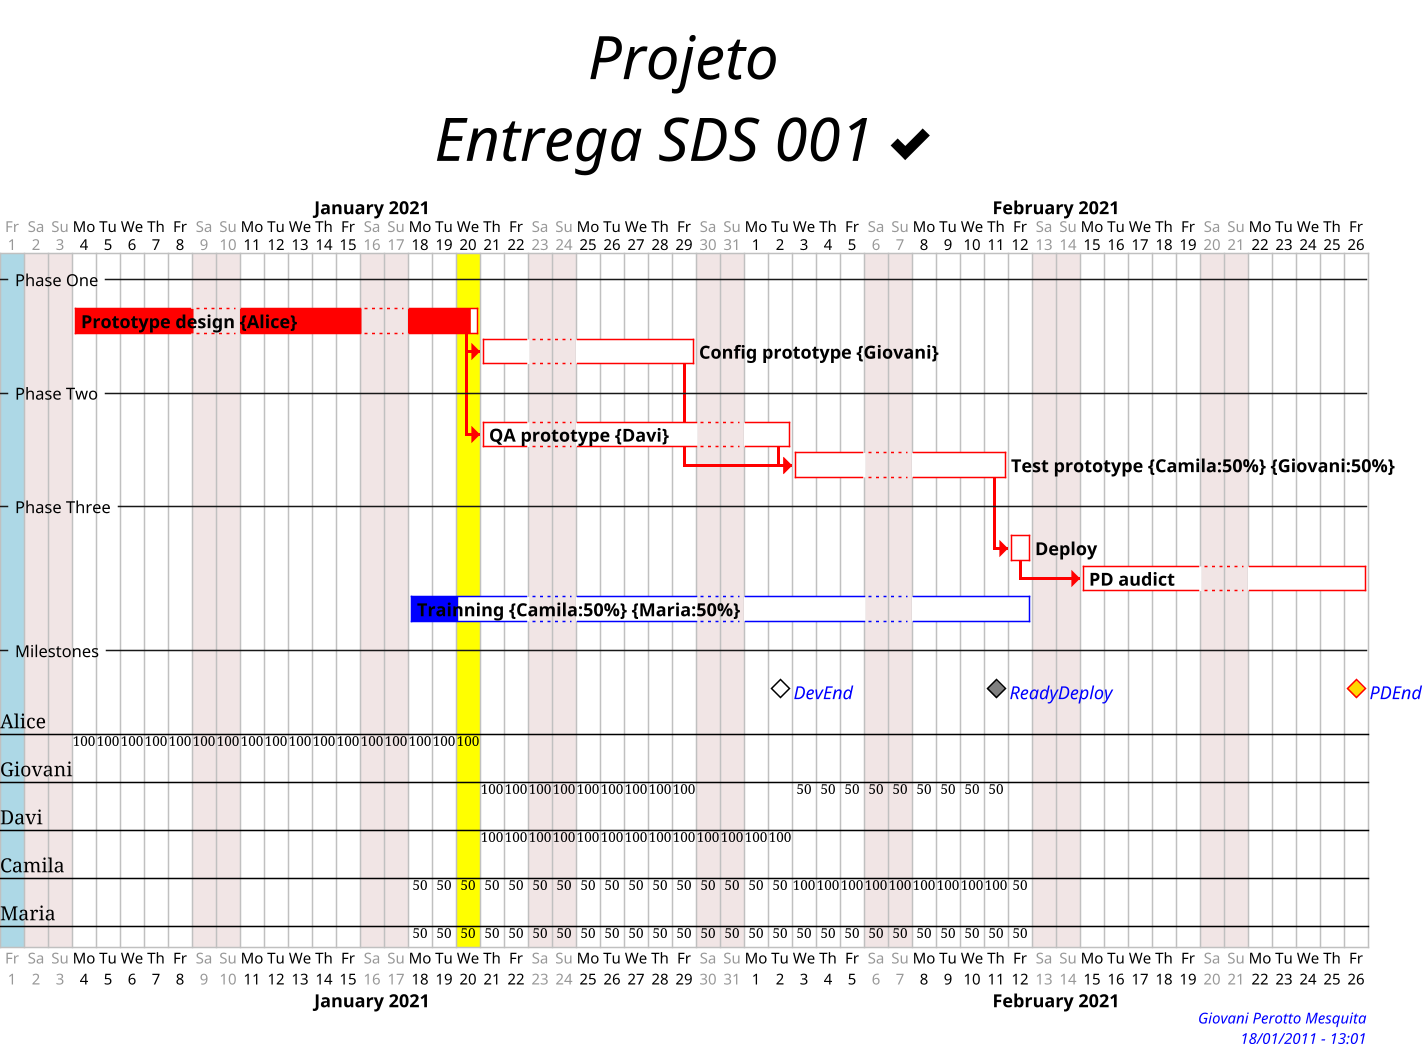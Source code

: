 @startgantt
<style>

  ganttDiagram {

  	task {
  		FontName Courrier
  		FontColor black
  		FontSize 12
  		FontStyle bold
  		BackGroundColor Blue
  		LineColor blue
  	}

  	milestone {
  		FontColor blue
  		FontSize 12
  		FontStyle italic
  		BackGroundColor gold
  		LineColor red
  	}

  	note {
  		FontColor DarkGreen
  		FontSize 10
  		LineColor lightgreen
      BackGroundColor orange\yellow
  	}

  }

  footer {
    HorizontalAlignment right
  }

  title {
    FontColor black
    FontSize 40
    FontStyle italic
    HorizontalAlignment center
  }

</style>

skinparam footerFontColor blue
skinparam footerFontSize 10
skinparam footerFontStyle italic
'skinparam titleBackgroundColor Aqua-CadetBlue
'skinparam titleBorderColor blue
'skinparam titleBorderRoundCorner 15
'skinparam titleBorderThickness 2

' Initialization
title Projeto\nEntrega SDS 001 <&check>
footer Giovani Perotto Mesquita\n18/01/2011 - 13:01
scale 1.5
project starts the 2021/01/01

' Day watching
2021/01/20 is colored in Yellow

' Close Days
saturday are closed
sunday are closed
2021/01/01 is closed
2021/01/01 is colored in lightblue

' Tasks and separators
-- Phase One --
[Prototype design] on {Alice} lasts 13 days
  [Prototype design] links to [[http://plantuml.com]]
'note bottom
'  memo1 ...
'  memo2 ...
'  explanations1 ...
'  explanations2 ...
'  <img:http://plantuml.com/logo3.png>
'end note
[Config prototype] on {Giovani} lasts 7 days
'note bottom
'  WiFi <&wifi>
'  |= |= table |= header |
'  | a | table | row |
'  |<#FF8080> red |<#80FF80> green |<#8080FF> blue |
'  <#yellow>| b | table | row |
'end note
-- Phase Two --
[QA prototype] on {Davi} lasts 9 days
[Test prototype] on {Camila:50}{Giovani:50} lasts 7 days
-- Phase Three --
[Deploy] lasts 1 day
'note bottom
'  Example of Tree
'  |_ First line
'  |_ **Bom(Model)**
'    |_ prop1
'    |_ prop2
'    |_ prop3
'  |_ Last line
'end note
[PD audict] lasts 10 days
[Trainning] on {Camila:50}{Maria:50} starts 2021/01/18
  [Trainning] ends 2021/02/12
-- Milestones --

' Tasks flow
[Config prototype] starts at [Prototype design]'s end with red bold link
[QA prototype] starts at [Prototype design]'s end with red bold link
[Test prototype] starts at [Config prototype]'s end with red bold link
  [Test prototype] starts at [QA prototype]'s end with red bold link
[Deploy] starts at [Test prototype]'s end with red bold link
[PD audict] starts at [Deploy]'s end with red bold link

' Tasks progress
[Prototype design] is 98% completed
[Config prototype] is 0% completed
[QA prototype] is 0% completed
[Test prototype] is 0% completed
[Deploy] is 0% completed
[PD audict] is 0% completed
[Trainning] is 10% completed

' Milestones
[DevEnd] happens at [Prototype design]'s end
  [DevEnd] happens at [QA prototype]'s end
[ReadyDeploy] happens at [Test prototype]'s end
  [ReadyDeploy] displays on same row as [DevEnd]
[PDEnd] happens at [PD audict]'s end
[PDEnd] displays on same row as [ReadyDeploy]

' Colors
[Prototype design] is colored in Red/Red
[Config prototype] is colored in Red/Red
[QA prototype] is colored in Red/Red
[Test prototype] is colored in Red/Red
[Deploy] is colored in Red/Red
[PD audict] is colored in Red/Red
[DevEnd] is colored in White/Black
[ReadyDeploy] is colored in Gray/Black
@endgantt